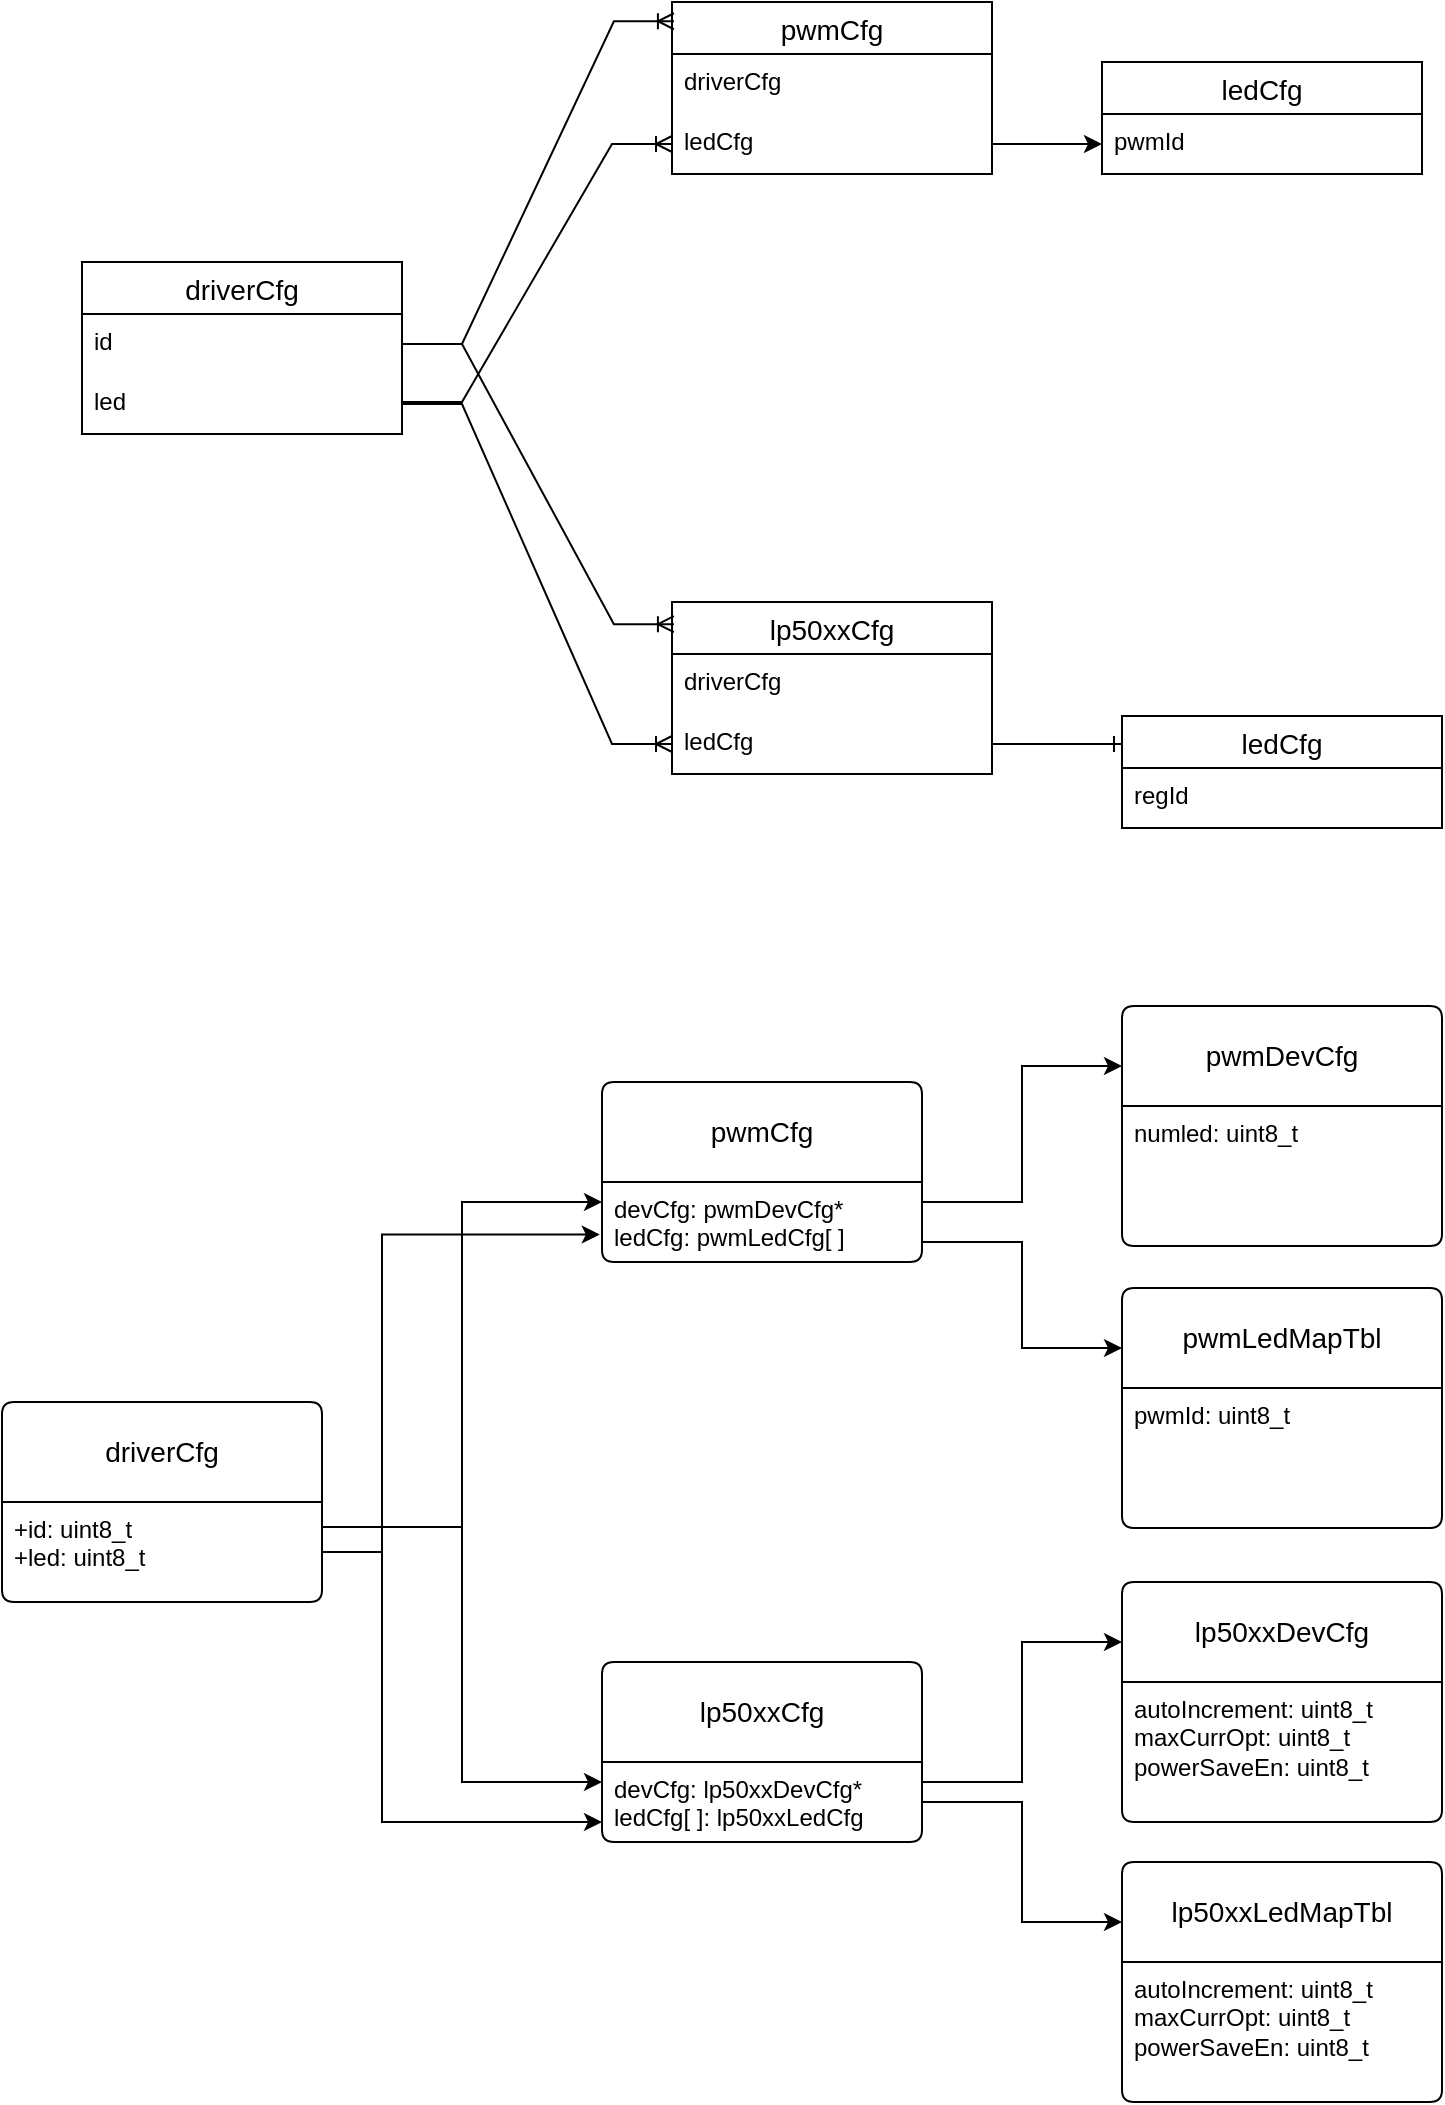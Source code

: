 <mxfile version="22.0.0" type="github">
  <diagram name="Page-1" id="CeXYVhIHceZj5s0qiirt">
    <mxGraphModel dx="1155" dy="633" grid="1" gridSize="10" guides="1" tooltips="1" connect="1" arrows="1" fold="1" page="1" pageScale="1" pageWidth="850" pageHeight="1100" math="0" shadow="0">
      <root>
        <mxCell id="0" />
        <mxCell id="1" parent="0" />
        <mxCell id="rlvwP2DzS5iUIMvLqZZA-2" value="driverCfg" style="swimlane;fontStyle=0;childLayout=stackLayout;horizontal=1;startSize=26;horizontalStack=0;resizeParent=1;resizeParentMax=0;resizeLast=0;collapsible=1;marginBottom=0;align=center;fontSize=14;" parent="1" vertex="1">
          <mxGeometry x="130" y="540" width="160" height="86" as="geometry" />
        </mxCell>
        <mxCell id="rlvwP2DzS5iUIMvLqZZA-3" value="id" style="text;strokeColor=none;fillColor=none;spacingLeft=4;spacingRight=4;overflow=hidden;rotatable=0;points=[[0,0.5],[1,0.5]];portConstraint=eastwest;fontSize=12;whiteSpace=wrap;html=1;" parent="rlvwP2DzS5iUIMvLqZZA-2" vertex="1">
          <mxGeometry y="26" width="160" height="30" as="geometry" />
        </mxCell>
        <mxCell id="rlvwP2DzS5iUIMvLqZZA-4" value="led" style="text;strokeColor=none;fillColor=none;spacingLeft=4;spacingRight=4;overflow=hidden;rotatable=0;points=[[0,0.5],[1,0.5]];portConstraint=eastwest;fontSize=12;whiteSpace=wrap;html=1;" parent="rlvwP2DzS5iUIMvLqZZA-2" vertex="1">
          <mxGeometry y="56" width="160" height="30" as="geometry" />
        </mxCell>
        <mxCell id="rlvwP2DzS5iUIMvLqZZA-7" value="pwmCfg" style="swimlane;fontStyle=0;childLayout=stackLayout;horizontal=1;startSize=26;horizontalStack=0;resizeParent=1;resizeParentMax=0;resizeLast=0;collapsible=1;marginBottom=0;align=center;fontSize=14;" parent="1" vertex="1">
          <mxGeometry x="425" y="410" width="160" height="86" as="geometry" />
        </mxCell>
        <mxCell id="rlvwP2DzS5iUIMvLqZZA-8" value="driverCfg" style="text;strokeColor=none;fillColor=none;spacingLeft=4;spacingRight=4;overflow=hidden;rotatable=0;points=[[0,0.5],[1,0.5]];portConstraint=eastwest;fontSize=12;whiteSpace=wrap;html=1;" parent="rlvwP2DzS5iUIMvLqZZA-7" vertex="1">
          <mxGeometry y="26" width="160" height="30" as="geometry" />
        </mxCell>
        <mxCell id="rlvwP2DzS5iUIMvLqZZA-9" value="ledCfg" style="text;strokeColor=none;fillColor=none;spacingLeft=4;spacingRight=4;overflow=hidden;rotatable=0;points=[[0,0.5],[1,0.5]];portConstraint=eastwest;fontSize=12;whiteSpace=wrap;html=1;" parent="rlvwP2DzS5iUIMvLqZZA-7" vertex="1">
          <mxGeometry y="56" width="160" height="30" as="geometry" />
        </mxCell>
        <mxCell id="rlvwP2DzS5iUIMvLqZZA-18" value="lp50xxCfg" style="swimlane;fontStyle=0;childLayout=stackLayout;horizontal=1;startSize=26;horizontalStack=0;resizeParent=1;resizeParentMax=0;resizeLast=0;collapsible=1;marginBottom=0;align=center;fontSize=14;" parent="1" vertex="1">
          <mxGeometry x="425" y="710" width="160" height="86" as="geometry" />
        </mxCell>
        <mxCell id="rlvwP2DzS5iUIMvLqZZA-20" value="driverCfg" style="text;strokeColor=none;fillColor=none;spacingLeft=4;spacingRight=4;overflow=hidden;rotatable=0;points=[[0,0.5],[1,0.5]];portConstraint=eastwest;fontSize=12;whiteSpace=wrap;html=1;" parent="rlvwP2DzS5iUIMvLqZZA-18" vertex="1">
          <mxGeometry y="26" width="160" height="30" as="geometry" />
        </mxCell>
        <mxCell id="rlvwP2DzS5iUIMvLqZZA-21" value="ledCfg" style="text;strokeColor=none;fillColor=none;spacingLeft=4;spacingRight=4;overflow=hidden;rotatable=0;points=[[0,0.5],[1,0.5]];portConstraint=eastwest;fontSize=12;whiteSpace=wrap;html=1;" parent="rlvwP2DzS5iUIMvLqZZA-18" vertex="1">
          <mxGeometry y="56" width="160" height="30" as="geometry" />
        </mxCell>
        <mxCell id="rlvwP2DzS5iUIMvLqZZA-22" value="" style="edgeStyle=entityRelationEdgeStyle;fontSize=12;html=1;endArrow=ERoneToMany;rounded=0;exitX=1;exitY=0.5;exitDx=0;exitDy=0;entryX=0.006;entryY=0.112;entryDx=0;entryDy=0;entryPerimeter=0;" parent="1" source="rlvwP2DzS5iUIMvLqZZA-3" target="rlvwP2DzS5iUIMvLqZZA-7" edge="1">
          <mxGeometry width="100" height="100" relative="1" as="geometry">
            <mxPoint x="370" y="680" as="sourcePoint" />
            <mxPoint x="470" y="580" as="targetPoint" />
          </mxGeometry>
        </mxCell>
        <mxCell id="rlvwP2DzS5iUIMvLqZZA-24" value="" style="edgeStyle=entityRelationEdgeStyle;fontSize=12;html=1;endArrow=ERoneToMany;rounded=0;exitX=1;exitY=0.5;exitDx=0;exitDy=0;entryX=0.006;entryY=0.129;entryDx=0;entryDy=0;entryPerimeter=0;" parent="1" source="rlvwP2DzS5iUIMvLqZZA-3" target="rlvwP2DzS5iUIMvLqZZA-18" edge="1">
          <mxGeometry width="100" height="100" relative="1" as="geometry">
            <mxPoint x="330" y="611" as="sourcePoint" />
            <mxPoint x="436" y="433" as="targetPoint" />
          </mxGeometry>
        </mxCell>
        <mxCell id="rlvwP2DzS5iUIMvLqZZA-25" value="ledCfg" style="swimlane;fontStyle=0;childLayout=stackLayout;horizontal=1;startSize=26;horizontalStack=0;resizeParent=1;resizeParentMax=0;resizeLast=0;collapsible=1;marginBottom=0;align=center;fontSize=14;" parent="1" vertex="1">
          <mxGeometry x="650" y="767" width="160" height="56" as="geometry" />
        </mxCell>
        <mxCell id="rlvwP2DzS5iUIMvLqZZA-26" value="regId" style="text;strokeColor=none;fillColor=none;spacingLeft=4;spacingRight=4;overflow=hidden;rotatable=0;points=[[0,0.5],[1,0.5]];portConstraint=eastwest;fontSize=12;whiteSpace=wrap;html=1;" parent="rlvwP2DzS5iUIMvLqZZA-25" vertex="1">
          <mxGeometry y="26" width="160" height="30" as="geometry" />
        </mxCell>
        <mxCell id="rlvwP2DzS5iUIMvLqZZA-29" value="" style="edgeStyle=entityRelationEdgeStyle;fontSize=12;html=1;endArrow=ERone;endFill=1;rounded=0;exitX=1;exitY=0.5;exitDx=0;exitDy=0;entryX=0;entryY=0.25;entryDx=0;entryDy=0;" parent="1" source="rlvwP2DzS5iUIMvLqZZA-21" target="rlvwP2DzS5iUIMvLqZZA-25" edge="1">
          <mxGeometry width="100" height="100" relative="1" as="geometry">
            <mxPoint x="560" y="840" as="sourcePoint" />
            <mxPoint x="660" y="740" as="targetPoint" />
          </mxGeometry>
        </mxCell>
        <mxCell id="rlvwP2DzS5iUIMvLqZZA-30" value="ledCfg" style="swimlane;fontStyle=0;childLayout=stackLayout;horizontal=1;startSize=26;horizontalStack=0;resizeParent=1;resizeParentMax=0;resizeLast=0;collapsible=1;marginBottom=0;align=center;fontSize=14;" parent="1" vertex="1">
          <mxGeometry x="640" y="440" width="160" height="56" as="geometry" />
        </mxCell>
        <mxCell id="rlvwP2DzS5iUIMvLqZZA-31" value="pwmId" style="text;strokeColor=none;fillColor=none;spacingLeft=4;spacingRight=4;overflow=hidden;rotatable=0;points=[[0,0.5],[1,0.5]];portConstraint=eastwest;fontSize=12;whiteSpace=wrap;html=1;" parent="rlvwP2DzS5iUIMvLqZZA-30" vertex="1">
          <mxGeometry y="26" width="160" height="30" as="geometry" />
        </mxCell>
        <mxCell id="rlvwP2DzS5iUIMvLqZZA-32" style="edgeStyle=orthogonalEdgeStyle;rounded=0;orthogonalLoop=1;jettySize=auto;html=1;exitX=1;exitY=0.5;exitDx=0;exitDy=0;entryX=0;entryY=0.5;entryDx=0;entryDy=0;" parent="1" source="rlvwP2DzS5iUIMvLqZZA-9" target="rlvwP2DzS5iUIMvLqZZA-31" edge="1">
          <mxGeometry relative="1" as="geometry" />
        </mxCell>
        <mxCell id="rlvwP2DzS5iUIMvLqZZA-34" value="" style="edgeStyle=entityRelationEdgeStyle;fontSize=12;html=1;endArrow=ERoneToMany;rounded=0;entryX=0;entryY=0.5;entryDx=0;entryDy=0;" parent="1" target="rlvwP2DzS5iUIMvLqZZA-9" edge="1">
          <mxGeometry width="100" height="100" relative="1" as="geometry">
            <mxPoint x="290" y="610" as="sourcePoint" />
            <mxPoint x="436" y="430" as="targetPoint" />
          </mxGeometry>
        </mxCell>
        <mxCell id="rlvwP2DzS5iUIMvLqZZA-35" value="" style="edgeStyle=entityRelationEdgeStyle;fontSize=12;html=1;endArrow=ERoneToMany;rounded=0;exitX=1;exitY=0.5;exitDx=0;exitDy=0;entryX=0;entryY=0.5;entryDx=0;entryDy=0;" parent="1" source="rlvwP2DzS5iUIMvLqZZA-4" target="rlvwP2DzS5iUIMvLqZZA-21" edge="1">
          <mxGeometry width="100" height="100" relative="1" as="geometry">
            <mxPoint x="300" y="591" as="sourcePoint" />
            <mxPoint x="436" y="731" as="targetPoint" />
          </mxGeometry>
        </mxCell>
        <mxCell id="iNMXPVPhcJ_gmhK6p8-y-1" value="driverCfg" style="swimlane;childLayout=stackLayout;horizontal=1;startSize=50;horizontalStack=0;rounded=1;fontSize=14;fontStyle=0;strokeWidth=1;resizeParent=0;resizeLast=1;shadow=0;dashed=0;align=center;arcSize=4;whiteSpace=wrap;html=1;" vertex="1" parent="1">
          <mxGeometry x="90" y="1110" width="160" height="100" as="geometry" />
        </mxCell>
        <mxCell id="iNMXPVPhcJ_gmhK6p8-y-2" value="+id: uint8_t&lt;br&gt;+led: uint8_t" style="align=left;strokeColor=none;fillColor=none;spacingLeft=4;fontSize=12;verticalAlign=top;resizable=0;rotatable=0;part=1;html=1;" vertex="1" parent="iNMXPVPhcJ_gmhK6p8-y-1">
          <mxGeometry y="50" width="160" height="50" as="geometry" />
        </mxCell>
        <mxCell id="iNMXPVPhcJ_gmhK6p8-y-3" value="lp50xxDevCfg" style="swimlane;childLayout=stackLayout;horizontal=1;startSize=50;horizontalStack=0;rounded=1;fontSize=14;fontStyle=0;strokeWidth=1;resizeParent=0;resizeLast=1;shadow=0;dashed=0;align=center;arcSize=4;whiteSpace=wrap;html=1;" vertex="1" parent="1">
          <mxGeometry x="650" y="1200" width="160" height="120" as="geometry">
            <mxRectangle y="26" width="160" height="50" as="alternateBounds" />
          </mxGeometry>
        </mxCell>
        <mxCell id="iNMXPVPhcJ_gmhK6p8-y-4" value="autoIncrement: uint8_t&lt;br&gt;maxCurrOpt: uint8_t&lt;br&gt;powerSaveEn: uint8_t&lt;br&gt;" style="align=left;strokeColor=none;fillColor=none;spacingLeft=4;fontSize=12;verticalAlign=top;resizable=0;rotatable=0;part=1;html=1;" vertex="1" parent="iNMXPVPhcJ_gmhK6p8-y-3">
          <mxGeometry y="50" width="160" height="70" as="geometry" />
        </mxCell>
        <mxCell id="iNMXPVPhcJ_gmhK6p8-y-9" value="lp50xxCfg" style="swimlane;childLayout=stackLayout;horizontal=1;startSize=50;horizontalStack=0;rounded=1;fontSize=14;fontStyle=0;strokeWidth=1;resizeParent=0;resizeLast=1;shadow=0;dashed=0;align=center;arcSize=4;whiteSpace=wrap;html=1;" vertex="1" parent="1">
          <mxGeometry x="390" y="1240" width="160" height="90" as="geometry">
            <mxRectangle y="26" width="160" height="50" as="alternateBounds" />
          </mxGeometry>
        </mxCell>
        <mxCell id="iNMXPVPhcJ_gmhK6p8-y-10" value="devCfg: lp50xxDevCfg*&lt;br&gt;ledCfg[ ]: lp50xxLedCfg" style="align=left;strokeColor=none;fillColor=none;spacingLeft=4;fontSize=12;verticalAlign=top;resizable=0;rotatable=0;part=1;html=1;" vertex="1" parent="iNMXPVPhcJ_gmhK6p8-y-9">
          <mxGeometry y="50" width="160" height="40" as="geometry" />
        </mxCell>
        <mxCell id="iNMXPVPhcJ_gmhK6p8-y-11" style="edgeStyle=orthogonalEdgeStyle;rounded=0;orthogonalLoop=1;jettySize=auto;html=1;exitX=1;exitY=0.25;exitDx=0;exitDy=0;entryX=0;entryY=0.25;entryDx=0;entryDy=0;" edge="1" parent="1" source="iNMXPVPhcJ_gmhK6p8-y-10" target="iNMXPVPhcJ_gmhK6p8-y-3">
          <mxGeometry relative="1" as="geometry" />
        </mxCell>
        <mxCell id="iNMXPVPhcJ_gmhK6p8-y-12" value="lp50xxLedMapTbl" style="swimlane;childLayout=stackLayout;horizontal=1;startSize=50;horizontalStack=0;rounded=1;fontSize=14;fontStyle=0;strokeWidth=1;resizeParent=0;resizeLast=1;shadow=0;dashed=0;align=center;arcSize=4;whiteSpace=wrap;html=1;" vertex="1" parent="1">
          <mxGeometry x="650" y="1340" width="160" height="120" as="geometry">
            <mxRectangle y="26" width="160" height="50" as="alternateBounds" />
          </mxGeometry>
        </mxCell>
        <mxCell id="iNMXPVPhcJ_gmhK6p8-y-13" value="autoIncrement: uint8_t&lt;br&gt;maxCurrOpt: uint8_t&lt;br&gt;powerSaveEn: uint8_t&lt;br&gt;" style="align=left;strokeColor=none;fillColor=none;spacingLeft=4;fontSize=12;verticalAlign=top;resizable=0;rotatable=0;part=1;html=1;" vertex="1" parent="iNMXPVPhcJ_gmhK6p8-y-12">
          <mxGeometry y="50" width="160" height="70" as="geometry" />
        </mxCell>
        <mxCell id="iNMXPVPhcJ_gmhK6p8-y-15" style="edgeStyle=orthogonalEdgeStyle;rounded=0;orthogonalLoop=1;jettySize=auto;html=1;exitX=1;exitY=0.5;exitDx=0;exitDy=0;entryX=0;entryY=0.25;entryDx=0;entryDy=0;" edge="1" parent="1" source="iNMXPVPhcJ_gmhK6p8-y-10" target="iNMXPVPhcJ_gmhK6p8-y-12">
          <mxGeometry relative="1" as="geometry" />
        </mxCell>
        <mxCell id="iNMXPVPhcJ_gmhK6p8-y-17" value="pwmCfg" style="swimlane;childLayout=stackLayout;horizontal=1;startSize=50;horizontalStack=0;rounded=1;fontSize=14;fontStyle=0;strokeWidth=1;resizeParent=0;resizeLast=1;shadow=0;dashed=0;align=center;arcSize=4;whiteSpace=wrap;html=1;" vertex="1" parent="1">
          <mxGeometry x="390" y="950" width="160" height="90" as="geometry">
            <mxRectangle y="26" width="160" height="50" as="alternateBounds" />
          </mxGeometry>
        </mxCell>
        <mxCell id="iNMXPVPhcJ_gmhK6p8-y-18" value="devCfg: pwmDevCfg*&lt;br&gt;ledCfg: pwmLedCfg[ ]" style="align=left;strokeColor=none;fillColor=none;spacingLeft=4;fontSize=12;verticalAlign=top;resizable=0;rotatable=0;part=1;html=1;" vertex="1" parent="iNMXPVPhcJ_gmhK6p8-y-17">
          <mxGeometry y="50" width="160" height="40" as="geometry" />
        </mxCell>
        <mxCell id="iNMXPVPhcJ_gmhK6p8-y-21" style="edgeStyle=orthogonalEdgeStyle;rounded=0;orthogonalLoop=1;jettySize=auto;html=1;exitX=1;exitY=0.25;exitDx=0;exitDy=0;entryX=0;entryY=0.25;entryDx=0;entryDy=0;" edge="1" parent="1" source="iNMXPVPhcJ_gmhK6p8-y-2" target="iNMXPVPhcJ_gmhK6p8-y-18">
          <mxGeometry relative="1" as="geometry" />
        </mxCell>
        <mxCell id="iNMXPVPhcJ_gmhK6p8-y-22" style="edgeStyle=orthogonalEdgeStyle;rounded=0;orthogonalLoop=1;jettySize=auto;html=1;exitX=1;exitY=0.25;exitDx=0;exitDy=0;entryX=0;entryY=0.25;entryDx=0;entryDy=0;" edge="1" parent="1" source="iNMXPVPhcJ_gmhK6p8-y-2" target="iNMXPVPhcJ_gmhK6p8-y-10">
          <mxGeometry relative="1" as="geometry" />
        </mxCell>
        <mxCell id="iNMXPVPhcJ_gmhK6p8-y-23" style="edgeStyle=orthogonalEdgeStyle;rounded=0;orthogonalLoop=1;jettySize=auto;html=1;exitX=1;exitY=0.5;exitDx=0;exitDy=0;entryX=-0.007;entryY=0.657;entryDx=0;entryDy=0;entryPerimeter=0;" edge="1" parent="1" source="iNMXPVPhcJ_gmhK6p8-y-2" target="iNMXPVPhcJ_gmhK6p8-y-18">
          <mxGeometry relative="1" as="geometry">
            <Array as="points">
              <mxPoint x="280" y="1185" />
              <mxPoint x="280" y="1026" />
            </Array>
          </mxGeometry>
        </mxCell>
        <mxCell id="iNMXPVPhcJ_gmhK6p8-y-24" style="edgeStyle=orthogonalEdgeStyle;rounded=0;orthogonalLoop=1;jettySize=auto;html=1;exitX=1;exitY=0.5;exitDx=0;exitDy=0;entryX=0;entryY=0.75;entryDx=0;entryDy=0;" edge="1" parent="1" source="iNMXPVPhcJ_gmhK6p8-y-2" target="iNMXPVPhcJ_gmhK6p8-y-10">
          <mxGeometry relative="1" as="geometry">
            <Array as="points">
              <mxPoint x="280" y="1185" />
              <mxPoint x="280" y="1320" />
            </Array>
          </mxGeometry>
        </mxCell>
        <mxCell id="iNMXPVPhcJ_gmhK6p8-y-25" value="pwmDevCfg" style="swimlane;childLayout=stackLayout;horizontal=1;startSize=50;horizontalStack=0;rounded=1;fontSize=14;fontStyle=0;strokeWidth=1;resizeParent=0;resizeLast=1;shadow=0;dashed=0;align=center;arcSize=4;whiteSpace=wrap;html=1;" vertex="1" parent="1">
          <mxGeometry x="650" y="912" width="160" height="120" as="geometry">
            <mxRectangle y="26" width="160" height="50" as="alternateBounds" />
          </mxGeometry>
        </mxCell>
        <mxCell id="iNMXPVPhcJ_gmhK6p8-y-26" value="numled: uint8_t" style="align=left;strokeColor=none;fillColor=none;spacingLeft=4;fontSize=12;verticalAlign=top;resizable=0;rotatable=0;part=1;html=1;" vertex="1" parent="iNMXPVPhcJ_gmhK6p8-y-25">
          <mxGeometry y="50" width="160" height="70" as="geometry" />
        </mxCell>
        <mxCell id="iNMXPVPhcJ_gmhK6p8-y-27" value="pwmLedMapTbl" style="swimlane;childLayout=stackLayout;horizontal=1;startSize=50;horizontalStack=0;rounded=1;fontSize=14;fontStyle=0;strokeWidth=1;resizeParent=0;resizeLast=1;shadow=0;dashed=0;align=center;arcSize=4;whiteSpace=wrap;html=1;" vertex="1" parent="1">
          <mxGeometry x="650" y="1053" width="160" height="120" as="geometry">
            <mxRectangle y="26" width="160" height="50" as="alternateBounds" />
          </mxGeometry>
        </mxCell>
        <mxCell id="iNMXPVPhcJ_gmhK6p8-y-28" value="pwmId: uint8_t" style="align=left;strokeColor=none;fillColor=none;spacingLeft=4;fontSize=12;verticalAlign=top;resizable=0;rotatable=0;part=1;html=1;" vertex="1" parent="iNMXPVPhcJ_gmhK6p8-y-27">
          <mxGeometry y="50" width="160" height="70" as="geometry" />
        </mxCell>
        <mxCell id="iNMXPVPhcJ_gmhK6p8-y-29" style="edgeStyle=orthogonalEdgeStyle;rounded=0;orthogonalLoop=1;jettySize=auto;html=1;exitX=1;exitY=0.75;exitDx=0;exitDy=0;entryX=0;entryY=0.25;entryDx=0;entryDy=0;" edge="1" parent="1" source="iNMXPVPhcJ_gmhK6p8-y-18" target="iNMXPVPhcJ_gmhK6p8-y-27">
          <mxGeometry relative="1" as="geometry" />
        </mxCell>
        <mxCell id="iNMXPVPhcJ_gmhK6p8-y-30" style="edgeStyle=orthogonalEdgeStyle;rounded=0;orthogonalLoop=1;jettySize=auto;html=1;exitX=1;exitY=0.25;exitDx=0;exitDy=0;entryX=0;entryY=0.25;entryDx=0;entryDy=0;" edge="1" parent="1" source="iNMXPVPhcJ_gmhK6p8-y-18" target="iNMXPVPhcJ_gmhK6p8-y-25">
          <mxGeometry relative="1" as="geometry" />
        </mxCell>
      </root>
    </mxGraphModel>
  </diagram>
</mxfile>
